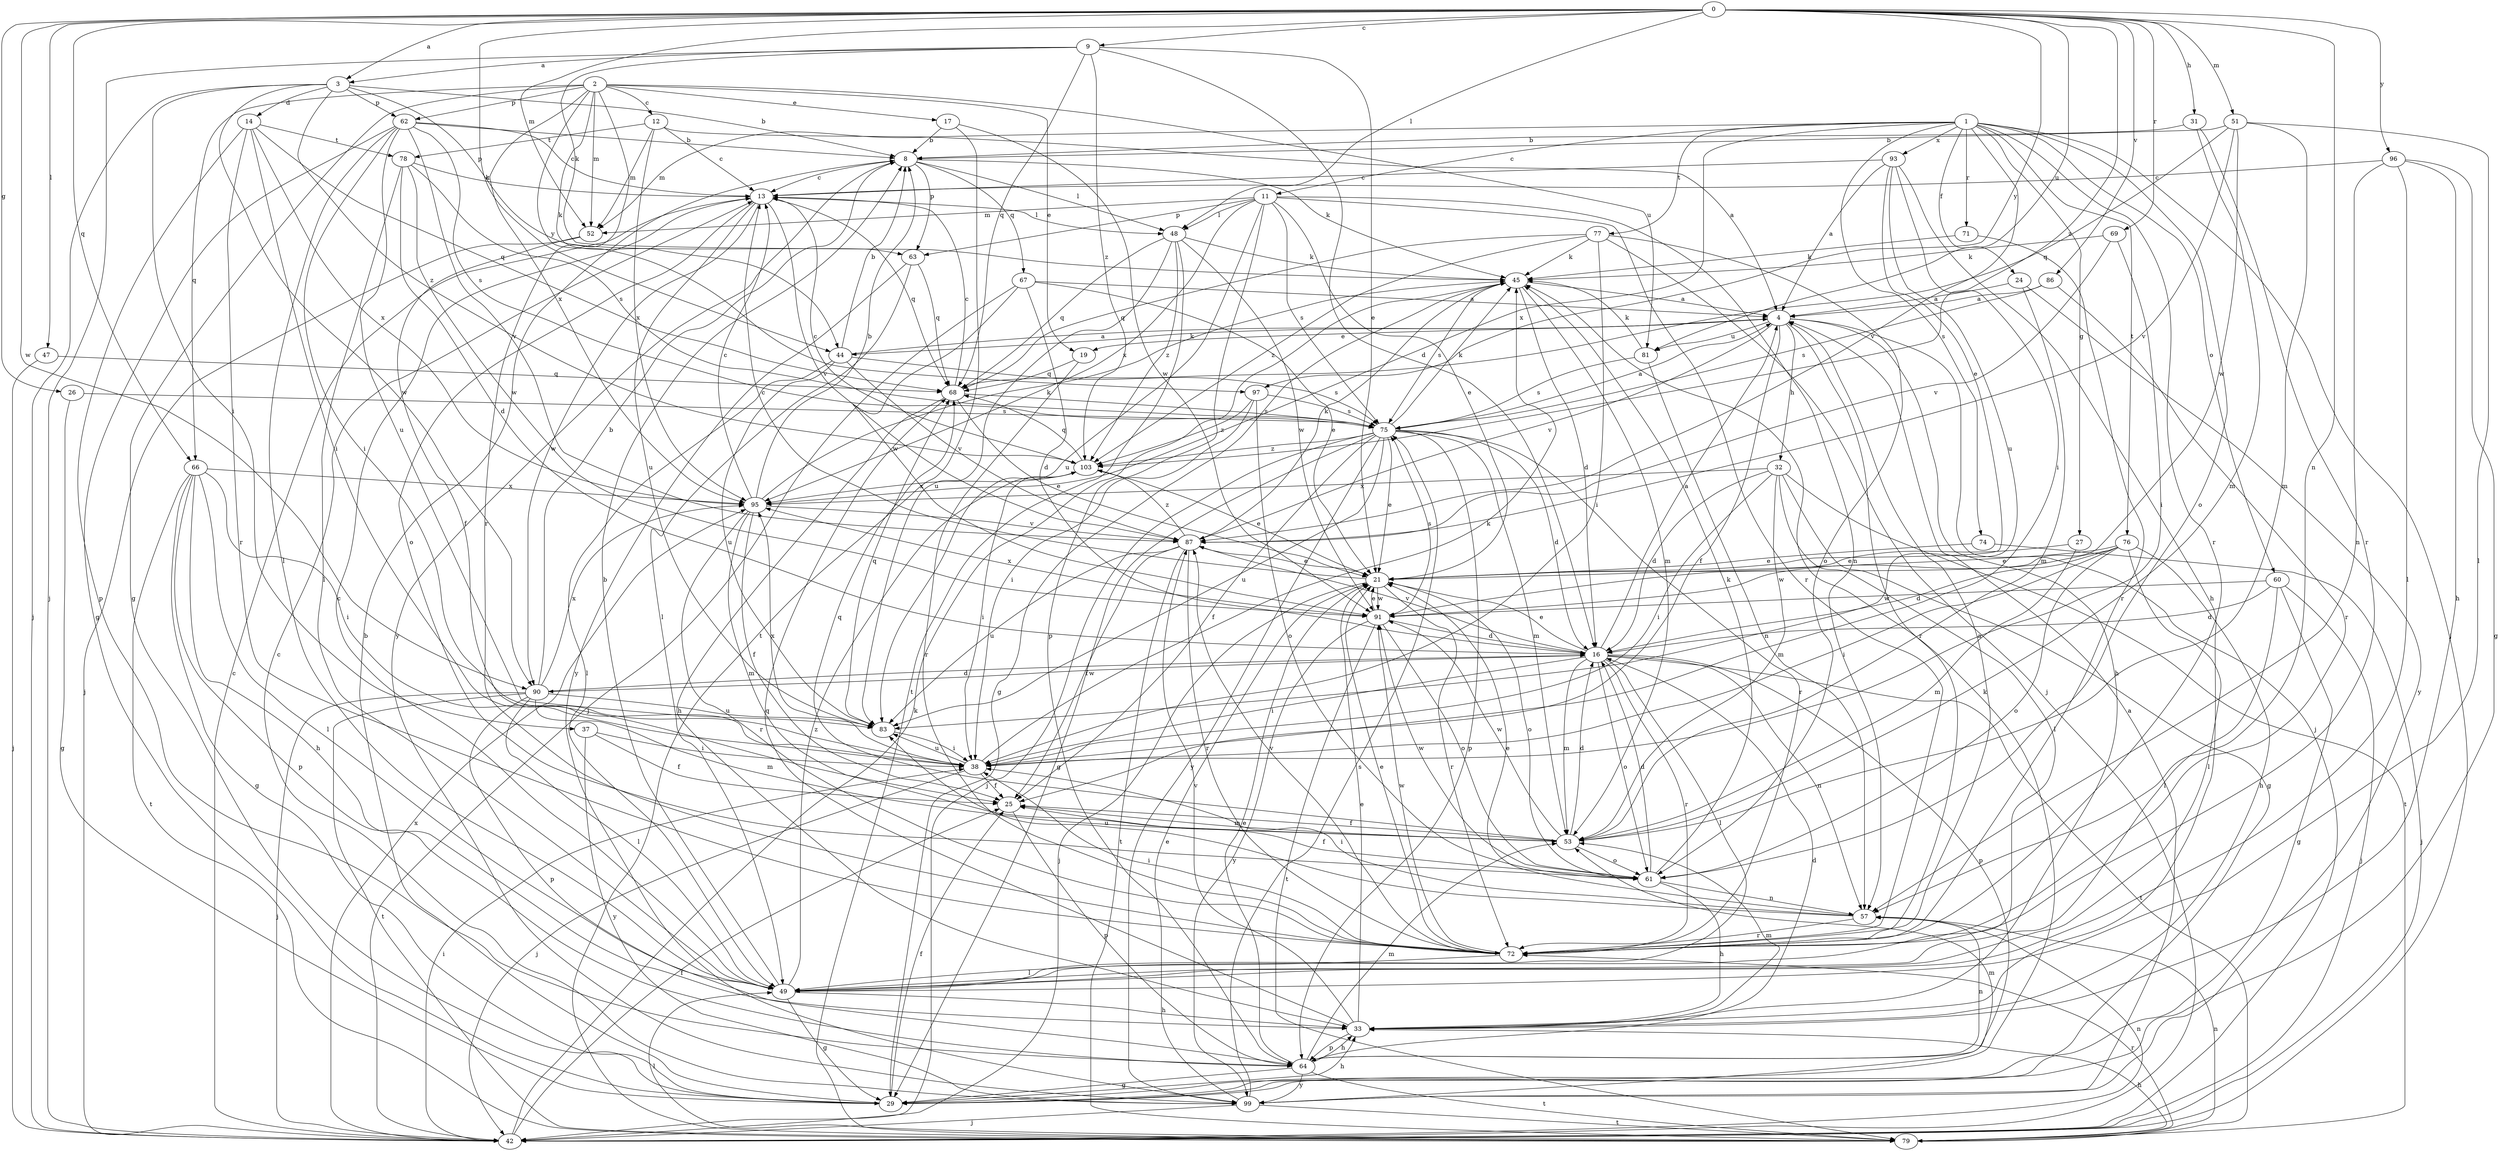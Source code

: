 strict digraph  {
0;
1;
2;
3;
4;
8;
9;
11;
12;
13;
14;
16;
17;
19;
21;
24;
25;
26;
27;
29;
31;
32;
33;
37;
38;
42;
44;
45;
47;
48;
49;
51;
52;
53;
57;
60;
61;
62;
63;
64;
66;
67;
68;
69;
71;
72;
74;
75;
76;
77;
78;
79;
81;
83;
86;
87;
90;
91;
93;
95;
96;
97;
99;
103;
0 -> 3  [label=a];
0 -> 9  [label=c];
0 -> 26  [label=g];
0 -> 31  [label=h];
0 -> 44  [label=k];
0 -> 47  [label=l];
0 -> 48  [label=l];
0 -> 51  [label=m];
0 -> 52  [label=m];
0 -> 57  [label=n];
0 -> 66  [label=q];
0 -> 69  [label=r];
0 -> 81  [label=u];
0 -> 86  [label=v];
0 -> 90  [label=w];
0 -> 96  [label=y];
0 -> 97  [label=y];
0 -> 103  [label=z];
1 -> 11  [label=c];
1 -> 24  [label=f];
1 -> 27  [label=g];
1 -> 42  [label=j];
1 -> 52  [label=m];
1 -> 60  [label=o];
1 -> 61  [label=o];
1 -> 71  [label=r];
1 -> 72  [label=r];
1 -> 74  [label=s];
1 -> 76  [label=t];
1 -> 77  [label=t];
1 -> 87  [label=v];
1 -> 93  [label=x];
1 -> 95  [label=x];
2 -> 12  [label=c];
2 -> 17  [label=e];
2 -> 19  [label=e];
2 -> 29  [label=g];
2 -> 44  [label=k];
2 -> 52  [label=m];
2 -> 62  [label=p];
2 -> 66  [label=q];
2 -> 72  [label=r];
2 -> 81  [label=u];
2 -> 95  [label=x];
2 -> 97  [label=y];
3 -> 8  [label=b];
3 -> 14  [label=d];
3 -> 37  [label=i];
3 -> 42  [label=j];
3 -> 62  [label=p];
3 -> 63  [label=p];
3 -> 90  [label=w];
3 -> 103  [label=z];
4 -> 19  [label=e];
4 -> 25  [label=f];
4 -> 32  [label=h];
4 -> 33  [label=h];
4 -> 42  [label=j];
4 -> 44  [label=k];
4 -> 72  [label=r];
4 -> 81  [label=u];
4 -> 87  [label=v];
8 -> 13  [label=c];
8 -> 45  [label=k];
8 -> 48  [label=l];
8 -> 63  [label=p];
8 -> 67  [label=q];
8 -> 99  [label=y];
9 -> 3  [label=a];
9 -> 16  [label=d];
9 -> 21  [label=e];
9 -> 42  [label=j];
9 -> 45  [label=k];
9 -> 68  [label=q];
9 -> 103  [label=z];
11 -> 21  [label=e];
11 -> 48  [label=l];
11 -> 52  [label=m];
11 -> 57  [label=n];
11 -> 63  [label=p];
11 -> 64  [label=p];
11 -> 72  [label=r];
11 -> 75  [label=s];
11 -> 83  [label=u];
11 -> 95  [label=x];
12 -> 4  [label=a];
12 -> 13  [label=c];
12 -> 52  [label=m];
12 -> 78  [label=t];
12 -> 95  [label=x];
13 -> 48  [label=l];
13 -> 61  [label=o];
13 -> 68  [label=q];
13 -> 83  [label=u];
13 -> 87  [label=v];
13 -> 90  [label=w];
14 -> 38  [label=i];
14 -> 64  [label=p];
14 -> 68  [label=q];
14 -> 72  [label=r];
14 -> 78  [label=t];
14 -> 95  [label=x];
16 -> 4  [label=a];
16 -> 21  [label=e];
16 -> 38  [label=i];
16 -> 49  [label=l];
16 -> 53  [label=m];
16 -> 57  [label=n];
16 -> 61  [label=o];
16 -> 64  [label=p];
16 -> 72  [label=r];
16 -> 79  [label=t];
16 -> 87  [label=v];
16 -> 90  [label=w];
17 -> 8  [label=b];
17 -> 79  [label=t];
17 -> 91  [label=w];
19 -> 68  [label=q];
19 -> 72  [label=r];
21 -> 13  [label=c];
21 -> 42  [label=j];
21 -> 61  [label=o];
21 -> 72  [label=r];
21 -> 91  [label=w];
24 -> 4  [label=a];
24 -> 53  [label=m];
24 -> 99  [label=y];
25 -> 53  [label=m];
25 -> 64  [label=p];
26 -> 29  [label=g];
26 -> 75  [label=s];
27 -> 21  [label=e];
27 -> 53  [label=m];
29 -> 8  [label=b];
29 -> 25  [label=f];
29 -> 33  [label=h];
29 -> 45  [label=k];
31 -> 8  [label=b];
31 -> 53  [label=m];
31 -> 72  [label=r];
32 -> 16  [label=d];
32 -> 29  [label=g];
32 -> 38  [label=i];
32 -> 49  [label=l];
32 -> 53  [label=m];
32 -> 79  [label=t];
32 -> 95  [label=x];
33 -> 21  [label=e];
33 -> 53  [label=m];
33 -> 64  [label=p];
33 -> 68  [label=q];
33 -> 87  [label=v];
37 -> 25  [label=f];
37 -> 38  [label=i];
37 -> 99  [label=y];
38 -> 25  [label=f];
38 -> 42  [label=j];
38 -> 45  [label=k];
38 -> 83  [label=u];
38 -> 95  [label=x];
42 -> 13  [label=c];
42 -> 25  [label=f];
42 -> 38  [label=i];
42 -> 45  [label=k];
42 -> 57  [label=n];
42 -> 95  [label=x];
44 -> 4  [label=a];
44 -> 8  [label=b];
44 -> 49  [label=l];
44 -> 75  [label=s];
44 -> 83  [label=u];
44 -> 87  [label=v];
45 -> 4  [label=a];
45 -> 16  [label=d];
45 -> 29  [label=g];
45 -> 53  [label=m];
45 -> 75  [label=s];
47 -> 42  [label=j];
47 -> 68  [label=q];
48 -> 45  [label=k];
48 -> 68  [label=q];
48 -> 79  [label=t];
48 -> 83  [label=u];
48 -> 91  [label=w];
48 -> 103  [label=z];
49 -> 8  [label=b];
49 -> 13  [label=c];
49 -> 29  [label=g];
49 -> 33  [label=h];
49 -> 103  [label=z];
51 -> 8  [label=b];
51 -> 49  [label=l];
51 -> 53  [label=m];
51 -> 68  [label=q];
51 -> 87  [label=v];
51 -> 91  [label=w];
52 -> 25  [label=f];
52 -> 42  [label=j];
53 -> 16  [label=d];
53 -> 25  [label=f];
53 -> 61  [label=o];
53 -> 68  [label=q];
53 -> 91  [label=w];
57 -> 21  [label=e];
57 -> 38  [label=i];
57 -> 72  [label=r];
57 -> 83  [label=u];
60 -> 16  [label=d];
60 -> 29  [label=g];
60 -> 42  [label=j];
60 -> 49  [label=l];
60 -> 91  [label=w];
61 -> 16  [label=d];
61 -> 25  [label=f];
61 -> 33  [label=h];
61 -> 45  [label=k];
61 -> 57  [label=n];
61 -> 91  [label=w];
62 -> 8  [label=b];
62 -> 13  [label=c];
62 -> 29  [label=g];
62 -> 38  [label=i];
62 -> 49  [label=l];
62 -> 75  [label=s];
62 -> 83  [label=u];
62 -> 87  [label=v];
63 -> 49  [label=l];
63 -> 68  [label=q];
63 -> 99  [label=y];
64 -> 16  [label=d];
64 -> 21  [label=e];
64 -> 29  [label=g];
64 -> 33  [label=h];
64 -> 53  [label=m];
64 -> 57  [label=n];
64 -> 79  [label=t];
64 -> 99  [label=y];
66 -> 29  [label=g];
66 -> 33  [label=h];
66 -> 38  [label=i];
66 -> 49  [label=l];
66 -> 64  [label=p];
66 -> 79  [label=t];
66 -> 95  [label=x];
67 -> 4  [label=a];
67 -> 16  [label=d];
67 -> 21  [label=e];
67 -> 42  [label=j];
67 -> 91  [label=w];
68 -> 13  [label=c];
68 -> 21  [label=e];
68 -> 33  [label=h];
68 -> 75  [label=s];
69 -> 38  [label=i];
69 -> 45  [label=k];
69 -> 87  [label=v];
71 -> 45  [label=k];
71 -> 72  [label=r];
72 -> 4  [label=a];
72 -> 21  [label=e];
72 -> 38  [label=i];
72 -> 49  [label=l];
72 -> 87  [label=v];
72 -> 91  [label=w];
74 -> 21  [label=e];
74 -> 42  [label=j];
75 -> 4  [label=a];
75 -> 16  [label=d];
75 -> 21  [label=e];
75 -> 25  [label=f];
75 -> 29  [label=g];
75 -> 42  [label=j];
75 -> 45  [label=k];
75 -> 53  [label=m];
75 -> 64  [label=p];
75 -> 72  [label=r];
75 -> 83  [label=u];
75 -> 99  [label=y];
75 -> 103  [label=z];
76 -> 16  [label=d];
76 -> 21  [label=e];
76 -> 33  [label=h];
76 -> 38  [label=i];
76 -> 49  [label=l];
76 -> 61  [label=o];
76 -> 91  [label=w];
77 -> 38  [label=i];
77 -> 42  [label=j];
77 -> 45  [label=k];
77 -> 61  [label=o];
77 -> 68  [label=q];
77 -> 103  [label=z];
78 -> 13  [label=c];
78 -> 16  [label=d];
78 -> 49  [label=l];
78 -> 75  [label=s];
78 -> 91  [label=w];
79 -> 33  [label=h];
79 -> 49  [label=l];
79 -> 57  [label=n];
79 -> 72  [label=r];
81 -> 45  [label=k];
81 -> 57  [label=n];
81 -> 75  [label=s];
83 -> 38  [label=i];
83 -> 68  [label=q];
86 -> 4  [label=a];
86 -> 72  [label=r];
86 -> 75  [label=s];
87 -> 21  [label=e];
87 -> 25  [label=f];
87 -> 45  [label=k];
87 -> 72  [label=r];
87 -> 79  [label=t];
87 -> 83  [label=u];
87 -> 103  [label=z];
90 -> 8  [label=b];
90 -> 16  [label=d];
90 -> 42  [label=j];
90 -> 49  [label=l];
90 -> 53  [label=m];
90 -> 64  [label=p];
90 -> 79  [label=t];
90 -> 83  [label=u];
90 -> 95  [label=x];
91 -> 16  [label=d];
91 -> 21  [label=e];
91 -> 61  [label=o];
91 -> 75  [label=s];
91 -> 79  [label=t];
91 -> 95  [label=x];
91 -> 99  [label=y];
93 -> 4  [label=a];
93 -> 13  [label=c];
93 -> 21  [label=e];
93 -> 33  [label=h];
93 -> 38  [label=i];
93 -> 83  [label=u];
95 -> 8  [label=b];
95 -> 13  [label=c];
95 -> 25  [label=f];
95 -> 45  [label=k];
95 -> 53  [label=m];
95 -> 72  [label=r];
95 -> 87  [label=v];
96 -> 13  [label=c];
96 -> 29  [label=g];
96 -> 33  [label=h];
96 -> 49  [label=l];
96 -> 57  [label=n];
97 -> 38  [label=i];
97 -> 61  [label=o];
97 -> 75  [label=s];
97 -> 103  [label=z];
99 -> 4  [label=a];
99 -> 13  [label=c];
99 -> 21  [label=e];
99 -> 42  [label=j];
99 -> 53  [label=m];
99 -> 75  [label=s];
99 -> 79  [label=t];
103 -> 13  [label=c];
103 -> 21  [label=e];
103 -> 38  [label=i];
103 -> 68  [label=q];
103 -> 95  [label=x];
}
